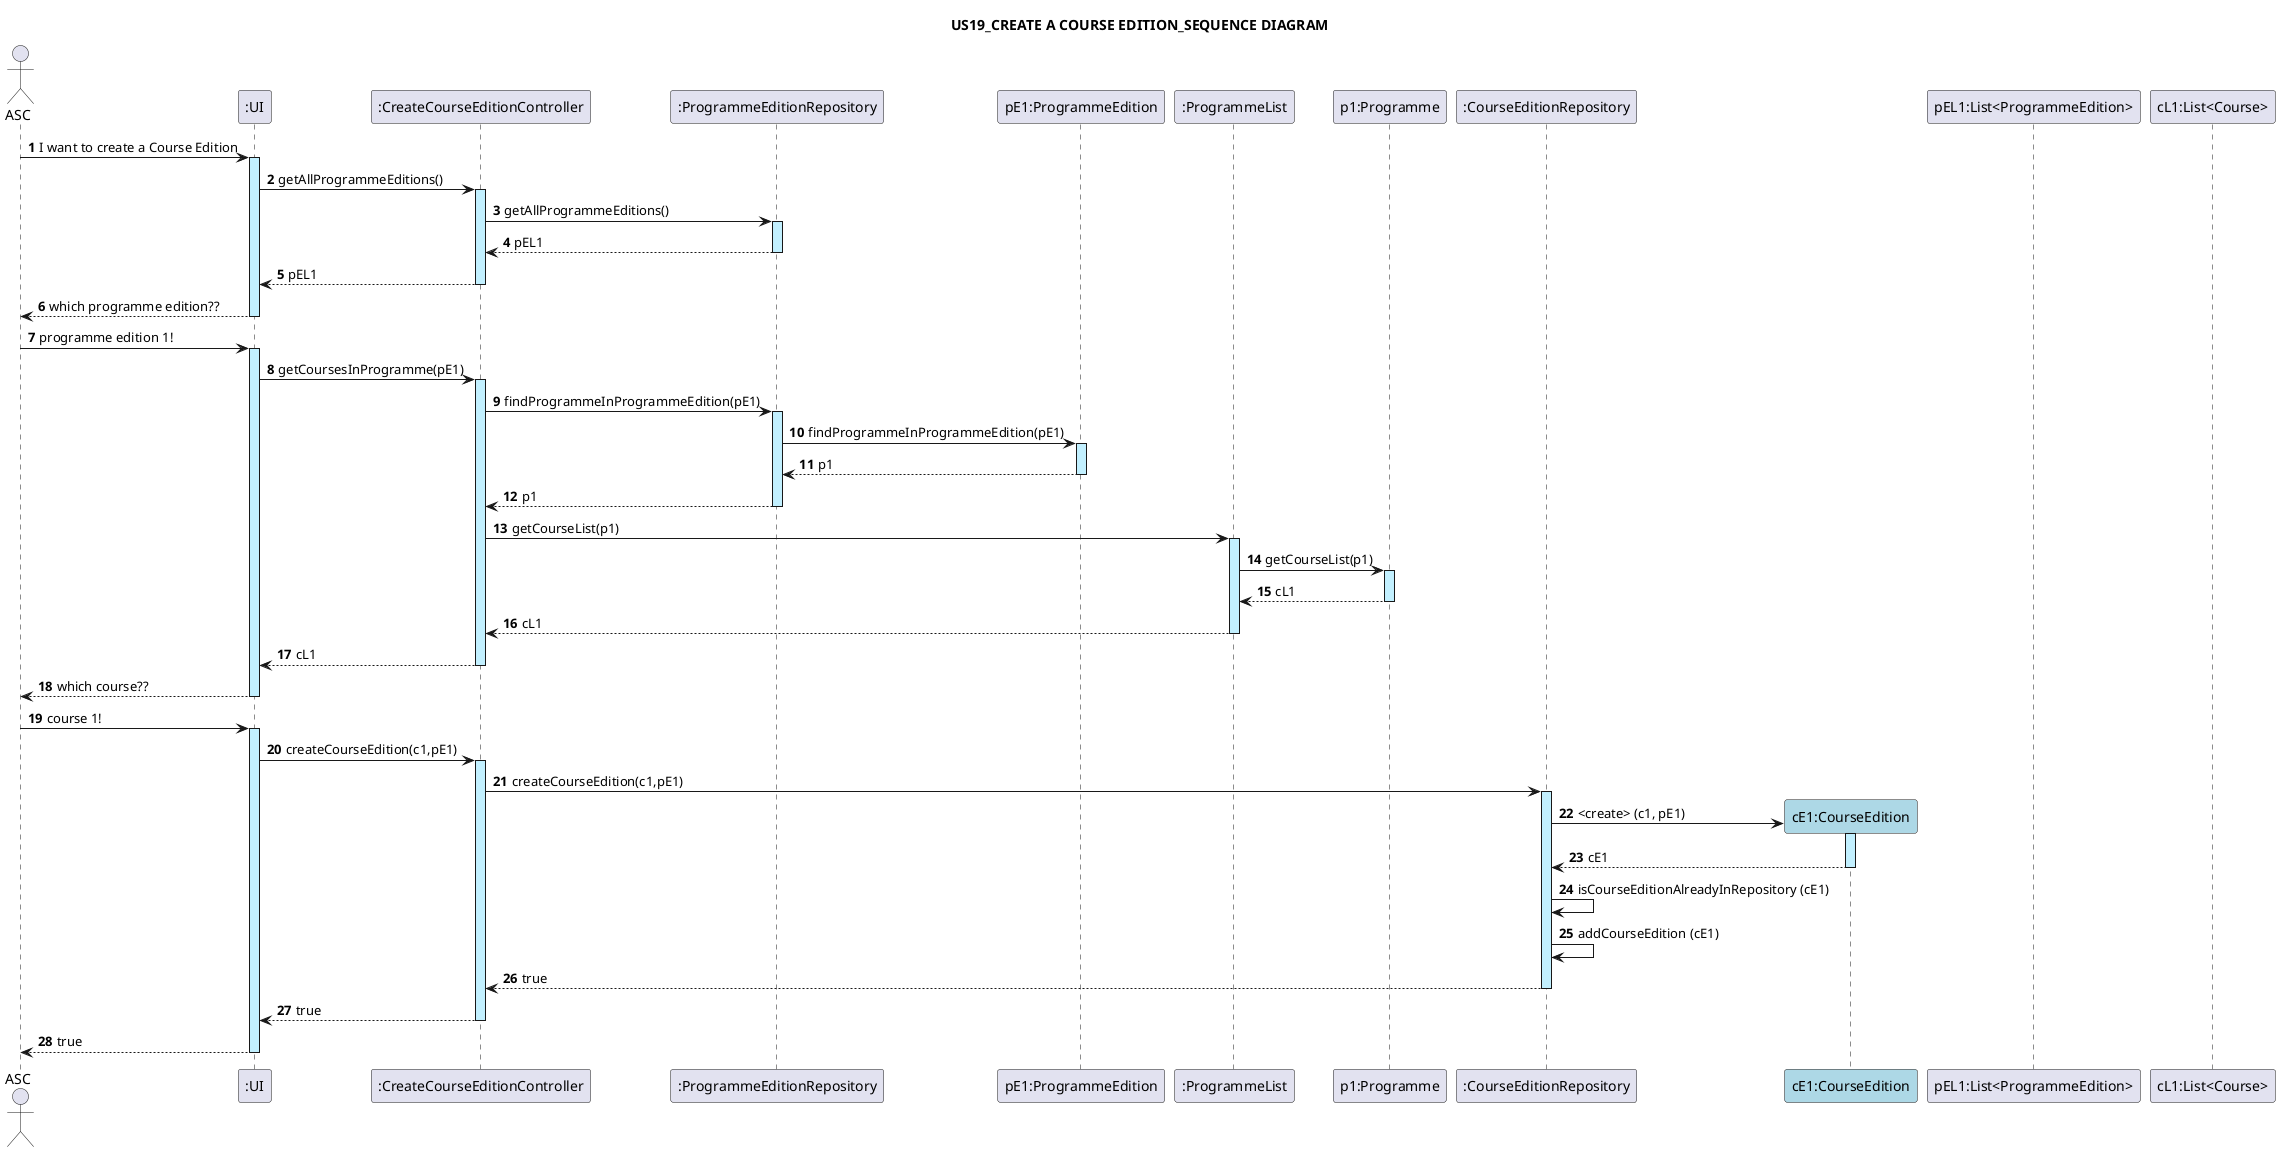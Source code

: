 @startuml
title: US19_CREATE A COURSE EDITION_SEQUENCE DIAGRAM
autonumber

actor ASC
participant ":UI" as UI
participant ":CreateCourseEditionController" as CT
participant ":ProgrammeEditionRepository" as PER
participant "pE1:ProgrammeEdition" as PE
participant ":ProgrammeList" as PL
participant "p1:Programme" as PG
participant ":CourseEditionRepository" as CER

ASC -> UI ++ #application :  I want to create a Course Edition
UI -> CT ++ #application: getAllProgrammeEditions()
CT -> PER ++ #application: getAllProgrammeEditions()
PER --> CT -- : pEL1
CT --> UI -- : pEL1
UI --> ASC -- : which programme edition??


ASC -> UI ++ #application : programme edition 1!
UI -> CT ++ #application: getCoursesInProgramme(pE1)
CT -> PER ++ #application: findProgrammeInProgrammeEdition(pE1)
PER -> PE ++ #application: findProgrammeInProgrammeEdition(pE1)
PE --> PER -- : p1
PER --> CT -- : p1

CT -> PL ++ #application: getCourseList(p1)
PL -> PG ++ #application: getCourseList(p1)
PG --> PL -- : cL1
PL --> CT -- : cL1
CT --> UI -- : cL1
UI --> ASC -- : which course??


ASC -> UI ++ #application : course 1!
UI -> CT ++ #application : createCourseEdition(c1,pE1)
CT -> CER ++ #application : createCourseEdition(c1,pE1)


create "cE1:CourseEdition" as CE #lightblue
CER -> CE ++ #application : <create> (c1, pE1)
CE --> CER -- : cE1
CER -> CER : isCourseEditionAlreadyInRepository (cE1)
CER -> CER : addCourseEdition (cE1)

CER --> CT --: true
CT --> UI --: true
UI --> ASC --: true

participant "pEL1:List<ProgrammeEdition>" as PEL
participant "cL1:List<Course>" as CL

@enduml